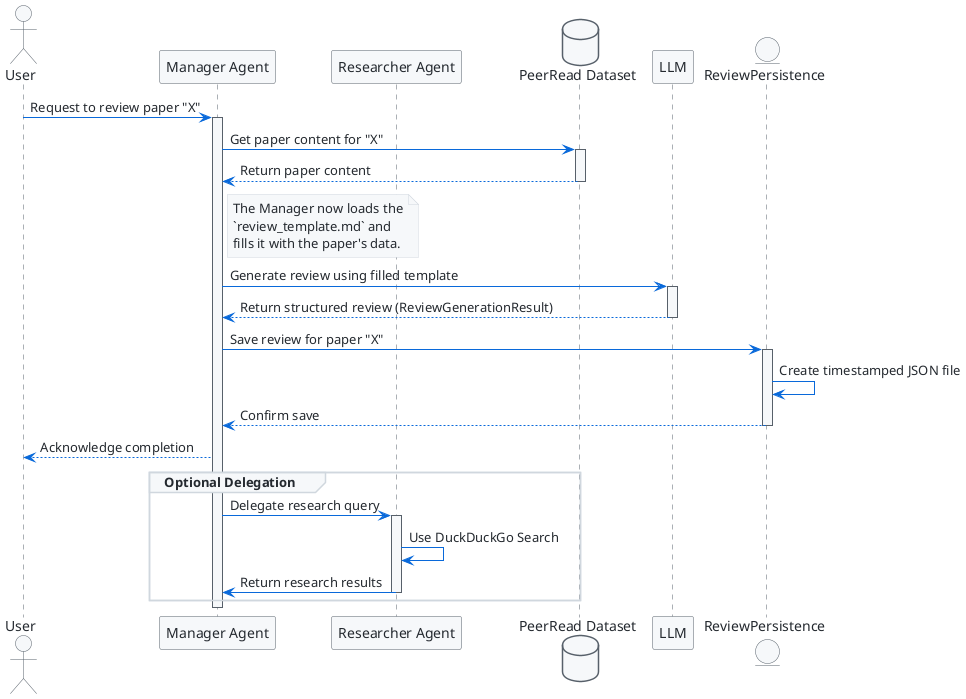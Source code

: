 @startuml MAS-review-workflow-light
' GitHub Light Theme (Primer)
' Sourced from: https://github.com/primer/github-vscode-theme

' header 
' title 
' footer 

!define ActivationColor #F6F8FA

<style>
  document {
    BackgroundColor #FFFFFF
  }
  actor {
    BackgroundColor #F6F8FA
    LineColor #57606A
    FontColor #24292F
  }
  participant {
    BackgroundColor #F6F8FA
    LineColor #57606A
    FontColor #24292F
  }
  database {
    BackgroundColor #F6F8FA
    LineColor #57606A
    FontColor #24292F
  }
  entity {
    BackgroundColor #F6F8FA
    LineColor #57606A
    FontColor #24292F
  }
  note {
    BackgroundColor #F6F8FA
    LineColor #D0D7DE
    FontColor #24292F
  }
  arrow {
    LineColor #0969DA
    FontColor #24292F
  }
  lifeLine {
    LineColor #57606A
  }
</style>

skinparam sequence {
    GroupBorderColor #D0D7DE
    GroupFontColor #24292F
    GroupHeaderFontColor #24292F
    GroupBackgroundColor #F6F8FA
}

actor User

participant "Manager Agent" as Manager
participant "Researcher Agent" as Researcher
database "PeerRead Dataset" as DB
participant "LLM" as LLM
entity "ReviewPersistence" as Persistence

User -> Manager: Request to review paper "X"
activate Manager ActivationColor

Manager -> DB: Get paper content for "X"
activate DB ActivationColor
DB --> Manager: Return paper content
deactivate DB

note right of Manager
  The Manager now loads the
  `review_template.md` and
  fills it with the paper's data.
end note

Manager -> LLM: Generate review using filled template
activate LLM ActivationColor
LLM --> Manager: Return structured review (ReviewGenerationResult)
deactivate LLM

Manager -> Persistence: Save review for paper "X"
activate Persistence ActivationColor
Persistence -> Persistence: Create timestamped JSON file
Persistence --> Manager: Confirm save
deactivate Persistence

Manager --> User: Acknowledge completion

group Optional Delegation
    Manager -> Researcher: Delegate research query
    activate Researcher ActivationColor
    Researcher -> Researcher: Use DuckDuckGo Search
    Researcher -> Manager: Return research results
    deactivate Researcher
end group

deactivate Manager

@enduml